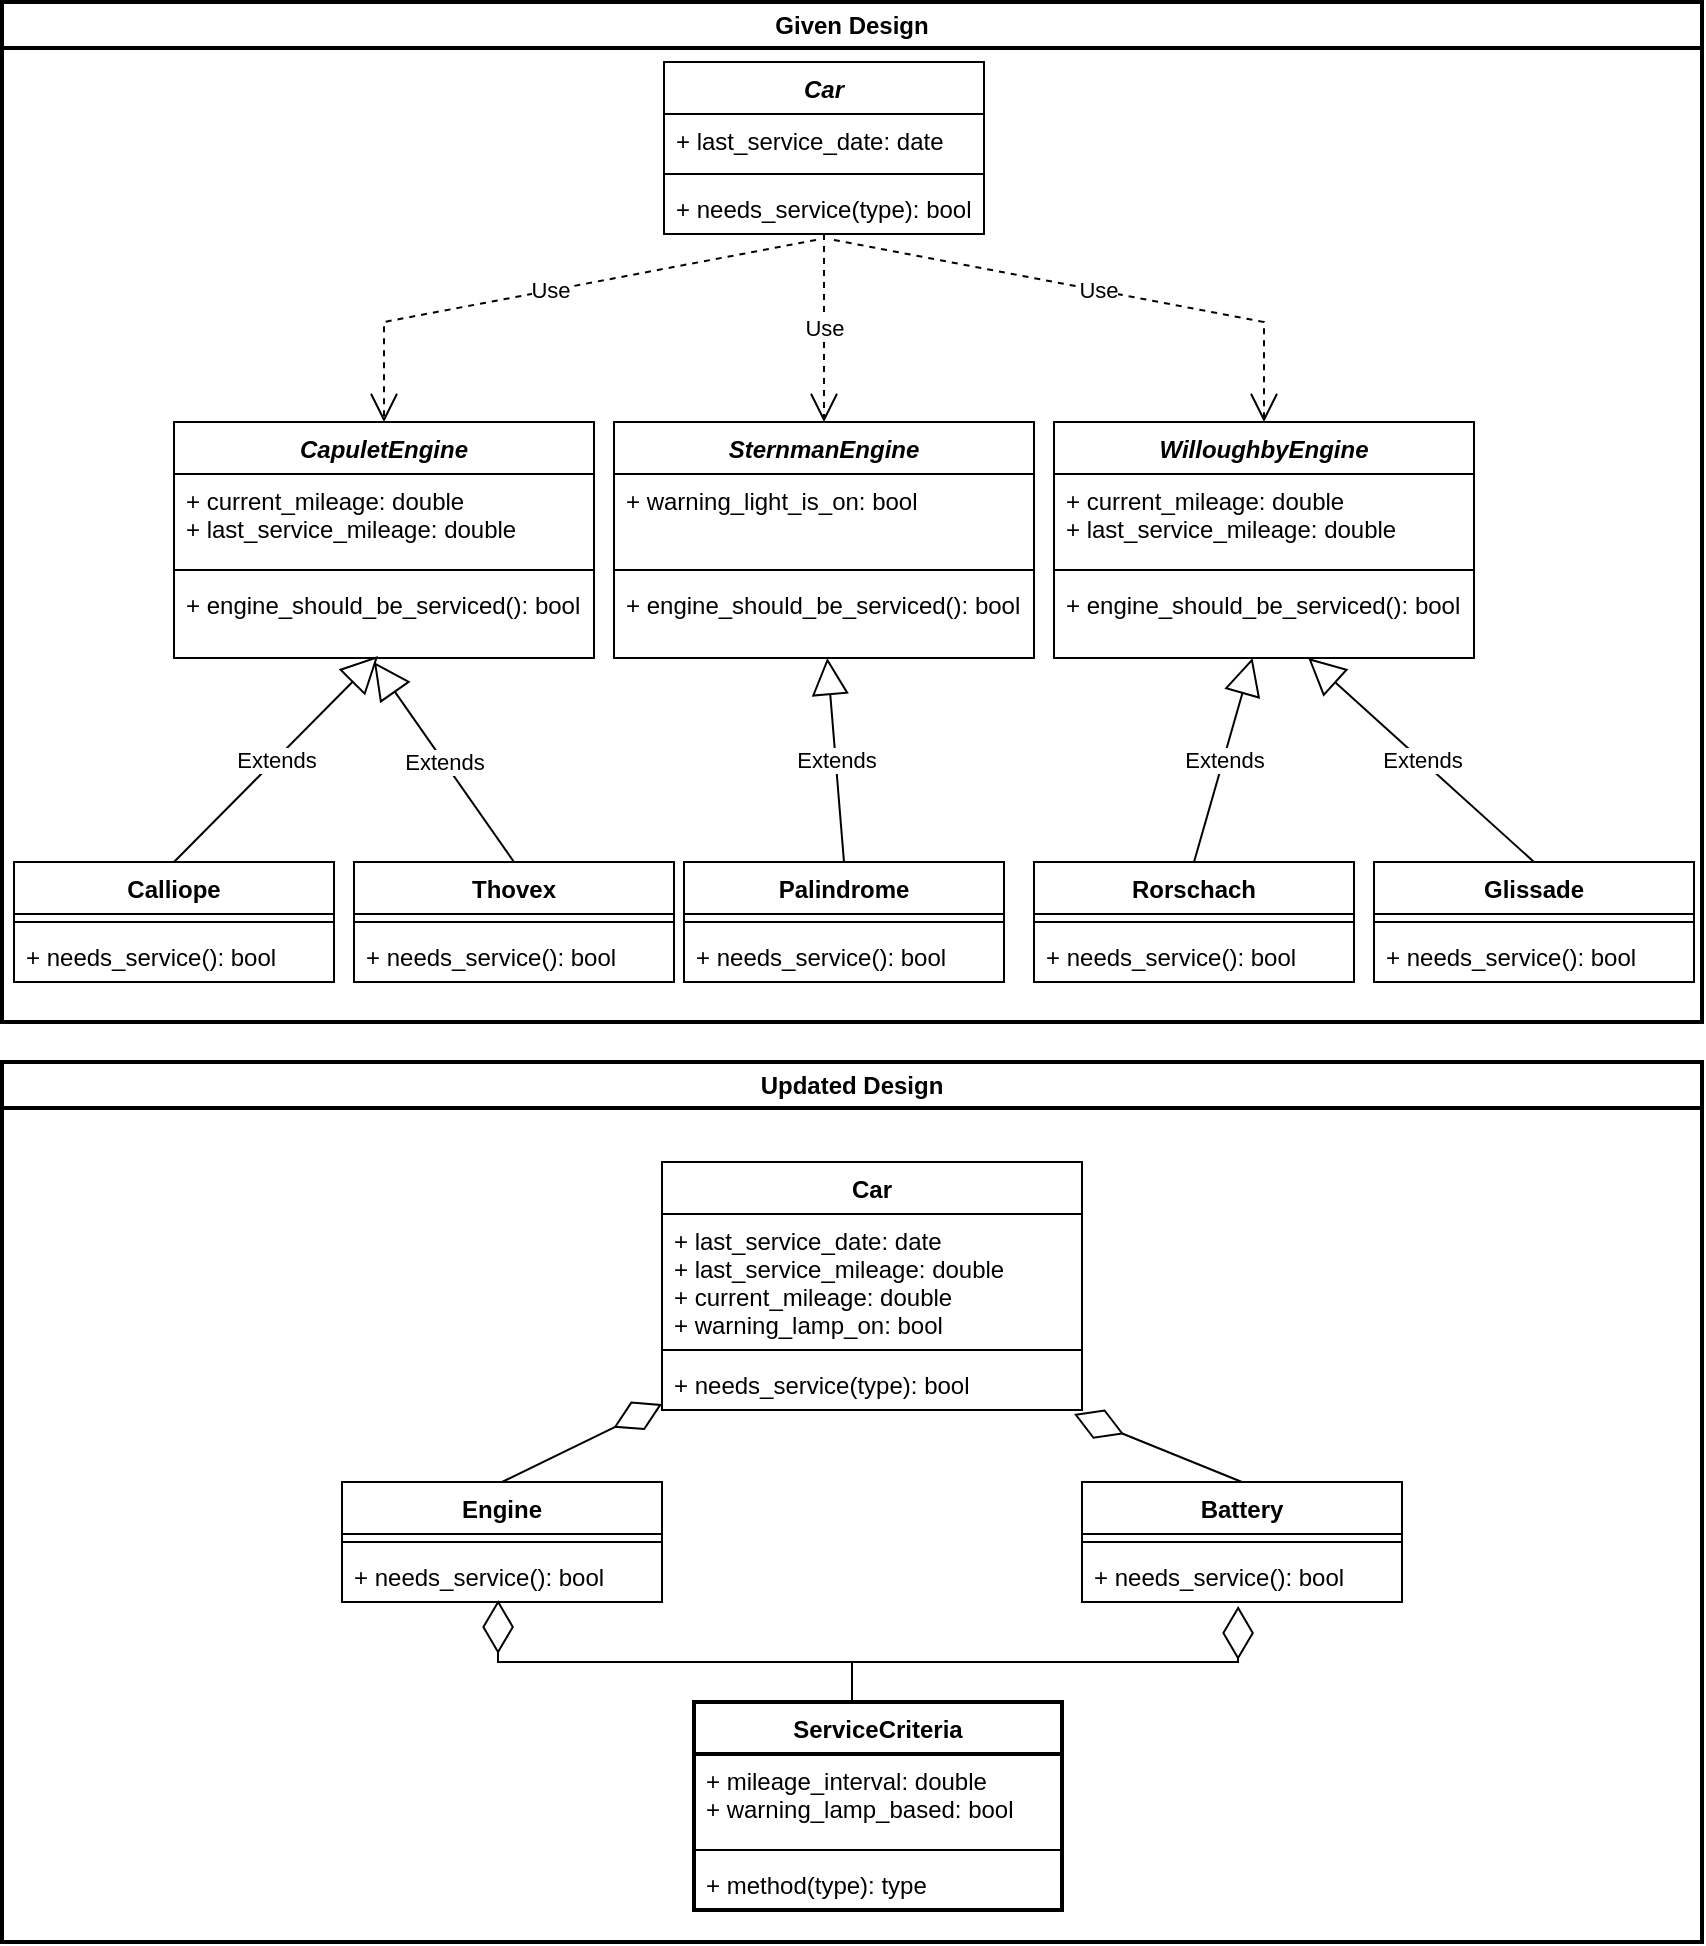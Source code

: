 <mxfile version="20.7.4" type="github">
  <diagram id="OjBlbAPcfnCf5c-En76i" name="Page-1">
    <mxGraphModel dx="1803" dy="569" grid="1" gridSize="10" guides="1" tooltips="1" connect="1" arrows="1" fold="1" page="1" pageScale="1" pageWidth="850" pageHeight="1100" math="0" shadow="0">
      <root>
        <mxCell id="0" />
        <mxCell id="1" parent="0" />
        <mxCell id="H73mG0Dj4uBCx9uo9CkF-41" value="" style="group" parent="1" vertex="1" connectable="0">
          <mxGeometry x="6" y="40" width="840" height="460" as="geometry" />
        </mxCell>
        <mxCell id="wHQhuPlojjVulIKnV89K-1" value="CapuletEngine" style="swimlane;fontStyle=3;align=center;verticalAlign=top;childLayout=stackLayout;horizontal=1;startSize=26;horizontalStack=0;resizeParent=1;resizeParentMax=0;resizeLast=0;collapsible=1;marginBottom=0;flipH=0;" parent="H73mG0Dj4uBCx9uo9CkF-41" vertex="1">
          <mxGeometry x="80" y="180" width="210" height="118" as="geometry" />
        </mxCell>
        <mxCell id="wHQhuPlojjVulIKnV89K-2" value="+ current_mileage: double&#xa;+ last_service_mileage: double" style="text;strokeColor=none;fillColor=none;align=left;verticalAlign=top;spacingLeft=4;spacingRight=4;overflow=hidden;rotatable=0;points=[[0,0.5],[1,0.5]];portConstraint=eastwest;" parent="wHQhuPlojjVulIKnV89K-1" vertex="1">
          <mxGeometry y="26" width="210" height="44" as="geometry" />
        </mxCell>
        <mxCell id="wHQhuPlojjVulIKnV89K-3" value="" style="line;strokeWidth=1;fillColor=none;align=left;verticalAlign=middle;spacingTop=-1;spacingLeft=3;spacingRight=3;rotatable=0;labelPosition=right;points=[];portConstraint=eastwest;strokeColor=inherit;" parent="wHQhuPlojjVulIKnV89K-1" vertex="1">
          <mxGeometry y="70" width="210" height="8" as="geometry" />
        </mxCell>
        <mxCell id="wHQhuPlojjVulIKnV89K-4" value="+ engine_should_be_serviced(): bool" style="text;strokeColor=none;fillColor=none;align=left;verticalAlign=top;spacingLeft=4;spacingRight=4;overflow=hidden;rotatable=0;points=[[0,0.5],[1,0.5]];portConstraint=eastwest;" parent="wHQhuPlojjVulIKnV89K-1" vertex="1">
          <mxGeometry y="78" width="210" height="40" as="geometry" />
        </mxCell>
        <mxCell id="H73mG0Dj4uBCx9uo9CkF-5" value="Car" style="swimlane;fontStyle=3;align=center;verticalAlign=top;childLayout=stackLayout;horizontal=1;startSize=26;horizontalStack=0;resizeParent=1;resizeParentMax=0;resizeLast=0;collapsible=1;marginBottom=0;" parent="H73mG0Dj4uBCx9uo9CkF-41" vertex="1">
          <mxGeometry x="325" width="160" height="86" as="geometry" />
        </mxCell>
        <mxCell id="H73mG0Dj4uBCx9uo9CkF-6" value="+ last_service_date: date" style="text;strokeColor=none;fillColor=none;align=left;verticalAlign=top;spacingLeft=4;spacingRight=4;overflow=hidden;rotatable=0;points=[[0,0.5],[1,0.5]];portConstraint=eastwest;" parent="H73mG0Dj4uBCx9uo9CkF-5" vertex="1">
          <mxGeometry y="26" width="160" height="26" as="geometry" />
        </mxCell>
        <mxCell id="H73mG0Dj4uBCx9uo9CkF-7" value="" style="line;strokeWidth=1;fillColor=none;align=left;verticalAlign=middle;spacingTop=-1;spacingLeft=3;spacingRight=3;rotatable=0;labelPosition=right;points=[];portConstraint=eastwest;strokeColor=inherit;" parent="H73mG0Dj4uBCx9uo9CkF-5" vertex="1">
          <mxGeometry y="52" width="160" height="8" as="geometry" />
        </mxCell>
        <mxCell id="H73mG0Dj4uBCx9uo9CkF-8" value="+ needs_service(type): bool" style="text;strokeColor=none;fillColor=none;align=left;verticalAlign=top;spacingLeft=4;spacingRight=4;overflow=hidden;rotatable=0;points=[[0,0.5],[1,0.5]];portConstraint=eastwest;fontStyle=0" parent="H73mG0Dj4uBCx9uo9CkF-5" vertex="1">
          <mxGeometry y="60" width="160" height="26" as="geometry" />
        </mxCell>
        <mxCell id="H73mG0Dj4uBCx9uo9CkF-9" value="Use" style="endArrow=open;endSize=12;dashed=1;html=1;rounded=0;exitX=0.475;exitY=1.115;exitDx=0;exitDy=0;exitPerimeter=0;entryX=0.5;entryY=0;entryDx=0;entryDy=0;" parent="H73mG0Dj4uBCx9uo9CkF-41" source="H73mG0Dj4uBCx9uo9CkF-8" target="wHQhuPlojjVulIKnV89K-1" edge="1">
          <mxGeometry width="160" relative="1" as="geometry">
            <mxPoint x="380" y="230" as="sourcePoint" />
            <mxPoint x="540" y="230" as="targetPoint" />
            <Array as="points">
              <mxPoint x="185" y="130" />
            </Array>
          </mxGeometry>
        </mxCell>
        <mxCell id="H73mG0Dj4uBCx9uo9CkF-10" value="SternmanEngine" style="swimlane;fontStyle=3;align=center;verticalAlign=top;childLayout=stackLayout;horizontal=1;startSize=26;horizontalStack=0;resizeParent=1;resizeParentMax=0;resizeLast=0;collapsible=1;marginBottom=0;flipH=0;" parent="H73mG0Dj4uBCx9uo9CkF-41" vertex="1">
          <mxGeometry x="300" y="180" width="210" height="118" as="geometry" />
        </mxCell>
        <mxCell id="H73mG0Dj4uBCx9uo9CkF-11" value="+ warning_light_is_on: bool" style="text;strokeColor=none;fillColor=none;align=left;verticalAlign=top;spacingLeft=4;spacingRight=4;overflow=hidden;rotatable=0;points=[[0,0.5],[1,0.5]];portConstraint=eastwest;" parent="H73mG0Dj4uBCx9uo9CkF-10" vertex="1">
          <mxGeometry y="26" width="210" height="44" as="geometry" />
        </mxCell>
        <mxCell id="H73mG0Dj4uBCx9uo9CkF-12" value="" style="line;strokeWidth=1;fillColor=none;align=left;verticalAlign=middle;spacingTop=-1;spacingLeft=3;spacingRight=3;rotatable=0;labelPosition=right;points=[];portConstraint=eastwest;strokeColor=inherit;" parent="H73mG0Dj4uBCx9uo9CkF-10" vertex="1">
          <mxGeometry y="70" width="210" height="8" as="geometry" />
        </mxCell>
        <mxCell id="H73mG0Dj4uBCx9uo9CkF-13" value="+ engine_should_be_serviced(): bool" style="text;strokeColor=none;fillColor=none;align=left;verticalAlign=top;spacingLeft=4;spacingRight=4;overflow=hidden;rotatable=0;points=[[0,0.5],[1,0.5]];portConstraint=eastwest;" parent="H73mG0Dj4uBCx9uo9CkF-10" vertex="1">
          <mxGeometry y="78" width="210" height="40" as="geometry" />
        </mxCell>
        <mxCell id="H73mG0Dj4uBCx9uo9CkF-14" value="Use" style="endArrow=open;endSize=12;dashed=1;html=1;rounded=0;entryX=0.5;entryY=0;entryDx=0;entryDy=0;" parent="H73mG0Dj4uBCx9uo9CkF-41" source="H73mG0Dj4uBCx9uo9CkF-8" target="H73mG0Dj4uBCx9uo9CkF-10" edge="1">
          <mxGeometry width="160" relative="1" as="geometry">
            <mxPoint x="391" y="99" as="sourcePoint" />
            <mxPoint x="195" y="190" as="targetPoint" />
            <Array as="points" />
          </mxGeometry>
        </mxCell>
        <mxCell id="H73mG0Dj4uBCx9uo9CkF-15" value="WilloughbyEngine" style="swimlane;fontStyle=3;align=center;verticalAlign=top;childLayout=stackLayout;horizontal=1;startSize=26;horizontalStack=0;resizeParent=1;resizeParentMax=0;resizeLast=0;collapsible=1;marginBottom=0;flipH=0;" parent="H73mG0Dj4uBCx9uo9CkF-41" vertex="1">
          <mxGeometry x="520" y="180" width="210" height="118" as="geometry" />
        </mxCell>
        <mxCell id="H73mG0Dj4uBCx9uo9CkF-16" value="+ current_mileage: double&#xa;+ last_service_mileage: double" style="text;strokeColor=none;fillColor=none;align=left;verticalAlign=top;spacingLeft=4;spacingRight=4;overflow=hidden;rotatable=0;points=[[0,0.5],[1,0.5]];portConstraint=eastwest;" parent="H73mG0Dj4uBCx9uo9CkF-15" vertex="1">
          <mxGeometry y="26" width="210" height="44" as="geometry" />
        </mxCell>
        <mxCell id="H73mG0Dj4uBCx9uo9CkF-17" value="" style="line;strokeWidth=1;fillColor=none;align=left;verticalAlign=middle;spacingTop=-1;spacingLeft=3;spacingRight=3;rotatable=0;labelPosition=right;points=[];portConstraint=eastwest;strokeColor=inherit;" parent="H73mG0Dj4uBCx9uo9CkF-15" vertex="1">
          <mxGeometry y="70" width="210" height="8" as="geometry" />
        </mxCell>
        <mxCell id="H73mG0Dj4uBCx9uo9CkF-18" value="+ engine_should_be_serviced(): bool" style="text;strokeColor=none;fillColor=none;align=left;verticalAlign=top;spacingLeft=4;spacingRight=4;overflow=hidden;rotatable=0;points=[[0,0.5],[1,0.5]];portConstraint=eastwest;" parent="H73mG0Dj4uBCx9uo9CkF-15" vertex="1">
          <mxGeometry y="78" width="210" height="40" as="geometry" />
        </mxCell>
        <mxCell id="H73mG0Dj4uBCx9uo9CkF-19" value="Use" style="endArrow=open;endSize=12;dashed=1;html=1;rounded=0;entryX=0.5;entryY=0;entryDx=0;entryDy=0;exitX=0.531;exitY=1.115;exitDx=0;exitDy=0;exitPerimeter=0;" parent="H73mG0Dj4uBCx9uo9CkF-41" source="H73mG0Dj4uBCx9uo9CkF-8" target="H73mG0Dj4uBCx9uo9CkF-15" edge="1">
          <mxGeometry width="160" relative="1" as="geometry">
            <mxPoint x="397.43" y="96" as="sourcePoint" />
            <mxPoint x="415" y="190" as="targetPoint" />
            <Array as="points">
              <mxPoint x="625" y="130" />
            </Array>
          </mxGeometry>
        </mxCell>
        <mxCell id="H73mG0Dj4uBCx9uo9CkF-20" value="Calliope" style="swimlane;fontStyle=1;align=center;verticalAlign=top;childLayout=stackLayout;horizontal=1;startSize=26;horizontalStack=0;resizeParent=1;resizeParentMax=0;resizeLast=0;collapsible=1;marginBottom=0;" parent="H73mG0Dj4uBCx9uo9CkF-41" vertex="1">
          <mxGeometry y="400" width="160" height="60" as="geometry" />
        </mxCell>
        <mxCell id="H73mG0Dj4uBCx9uo9CkF-22" value="" style="line;strokeWidth=1;fillColor=none;align=left;verticalAlign=middle;spacingTop=-1;spacingLeft=3;spacingRight=3;rotatable=0;labelPosition=right;points=[];portConstraint=eastwest;strokeColor=inherit;" parent="H73mG0Dj4uBCx9uo9CkF-20" vertex="1">
          <mxGeometry y="26" width="160" height="8" as="geometry" />
        </mxCell>
        <mxCell id="H73mG0Dj4uBCx9uo9CkF-23" value="+ needs_service(): bool" style="text;strokeColor=none;fillColor=none;align=left;verticalAlign=top;spacingLeft=4;spacingRight=4;overflow=hidden;rotatable=0;points=[[0,0.5],[1,0.5]];portConstraint=eastwest;" parent="H73mG0Dj4uBCx9uo9CkF-20" vertex="1">
          <mxGeometry y="34" width="160" height="26" as="geometry" />
        </mxCell>
        <mxCell id="H73mG0Dj4uBCx9uo9CkF-24" value="Thovex" style="swimlane;fontStyle=1;align=center;verticalAlign=top;childLayout=stackLayout;horizontal=1;startSize=26;horizontalStack=0;resizeParent=1;resizeParentMax=0;resizeLast=0;collapsible=1;marginBottom=0;" parent="H73mG0Dj4uBCx9uo9CkF-41" vertex="1">
          <mxGeometry x="170" y="400" width="160" height="60" as="geometry" />
        </mxCell>
        <mxCell id="H73mG0Dj4uBCx9uo9CkF-25" value="" style="line;strokeWidth=1;fillColor=none;align=left;verticalAlign=middle;spacingTop=-1;spacingLeft=3;spacingRight=3;rotatable=0;labelPosition=right;points=[];portConstraint=eastwest;strokeColor=inherit;" parent="H73mG0Dj4uBCx9uo9CkF-24" vertex="1">
          <mxGeometry y="26" width="160" height="8" as="geometry" />
        </mxCell>
        <mxCell id="H73mG0Dj4uBCx9uo9CkF-26" value="+ needs_service(): bool" style="text;strokeColor=none;fillColor=none;align=left;verticalAlign=top;spacingLeft=4;spacingRight=4;overflow=hidden;rotatable=0;points=[[0,0.5],[1,0.5]];portConstraint=eastwest;" parent="H73mG0Dj4uBCx9uo9CkF-24" vertex="1">
          <mxGeometry y="34" width="160" height="26" as="geometry" />
        </mxCell>
        <mxCell id="H73mG0Dj4uBCx9uo9CkF-27" value="Palindrome" style="swimlane;fontStyle=1;align=center;verticalAlign=top;childLayout=stackLayout;horizontal=1;startSize=26;horizontalStack=0;resizeParent=1;resizeParentMax=0;resizeLast=0;collapsible=1;marginBottom=0;" parent="H73mG0Dj4uBCx9uo9CkF-41" vertex="1">
          <mxGeometry x="335" y="400" width="160" height="60" as="geometry" />
        </mxCell>
        <mxCell id="H73mG0Dj4uBCx9uo9CkF-28" value="" style="line;strokeWidth=1;fillColor=none;align=left;verticalAlign=middle;spacingTop=-1;spacingLeft=3;spacingRight=3;rotatable=0;labelPosition=right;points=[];portConstraint=eastwest;strokeColor=inherit;" parent="H73mG0Dj4uBCx9uo9CkF-27" vertex="1">
          <mxGeometry y="26" width="160" height="8" as="geometry" />
        </mxCell>
        <mxCell id="H73mG0Dj4uBCx9uo9CkF-29" value="+ needs_service(): bool" style="text;strokeColor=none;fillColor=none;align=left;verticalAlign=top;spacingLeft=4;spacingRight=4;overflow=hidden;rotatable=0;points=[[0,0.5],[1,0.5]];portConstraint=eastwest;" parent="H73mG0Dj4uBCx9uo9CkF-27" vertex="1">
          <mxGeometry y="34" width="160" height="26" as="geometry" />
        </mxCell>
        <mxCell id="H73mG0Dj4uBCx9uo9CkF-30" value="Rorschach" style="swimlane;fontStyle=1;align=center;verticalAlign=top;childLayout=stackLayout;horizontal=1;startSize=26;horizontalStack=0;resizeParent=1;resizeParentMax=0;resizeLast=0;collapsible=1;marginBottom=0;" parent="H73mG0Dj4uBCx9uo9CkF-41" vertex="1">
          <mxGeometry x="510" y="400" width="160" height="60" as="geometry" />
        </mxCell>
        <mxCell id="H73mG0Dj4uBCx9uo9CkF-31" value="" style="line;strokeWidth=1;fillColor=none;align=left;verticalAlign=middle;spacingTop=-1;spacingLeft=3;spacingRight=3;rotatable=0;labelPosition=right;points=[];portConstraint=eastwest;strokeColor=inherit;" parent="H73mG0Dj4uBCx9uo9CkF-30" vertex="1">
          <mxGeometry y="26" width="160" height="8" as="geometry" />
        </mxCell>
        <mxCell id="H73mG0Dj4uBCx9uo9CkF-32" value="+ needs_service(): bool" style="text;strokeColor=none;fillColor=none;align=left;verticalAlign=top;spacingLeft=4;spacingRight=4;overflow=hidden;rotatable=0;points=[[0,0.5],[1,0.5]];portConstraint=eastwest;" parent="H73mG0Dj4uBCx9uo9CkF-30" vertex="1">
          <mxGeometry y="34" width="160" height="26" as="geometry" />
        </mxCell>
        <mxCell id="H73mG0Dj4uBCx9uo9CkF-33" value="Glissade" style="swimlane;fontStyle=1;align=center;verticalAlign=top;childLayout=stackLayout;horizontal=1;startSize=26;horizontalStack=0;resizeParent=1;resizeParentMax=0;resizeLast=0;collapsible=1;marginBottom=0;" parent="H73mG0Dj4uBCx9uo9CkF-41" vertex="1">
          <mxGeometry x="680" y="400" width="160" height="60" as="geometry" />
        </mxCell>
        <mxCell id="H73mG0Dj4uBCx9uo9CkF-34" value="" style="line;strokeWidth=1;fillColor=none;align=left;verticalAlign=middle;spacingTop=-1;spacingLeft=3;spacingRight=3;rotatable=0;labelPosition=right;points=[];portConstraint=eastwest;strokeColor=inherit;" parent="H73mG0Dj4uBCx9uo9CkF-33" vertex="1">
          <mxGeometry y="26" width="160" height="8" as="geometry" />
        </mxCell>
        <mxCell id="H73mG0Dj4uBCx9uo9CkF-35" value="+ needs_service(): bool" style="text;strokeColor=none;fillColor=none;align=left;verticalAlign=top;spacingLeft=4;spacingRight=4;overflow=hidden;rotatable=0;points=[[0,0.5],[1,0.5]];portConstraint=eastwest;" parent="H73mG0Dj4uBCx9uo9CkF-33" vertex="1">
          <mxGeometry y="34" width="160" height="26" as="geometry" />
        </mxCell>
        <mxCell id="H73mG0Dj4uBCx9uo9CkF-36" value="Extends" style="endArrow=block;endSize=16;endFill=0;html=1;rounded=0;exitX=0.5;exitY=0;exitDx=0;exitDy=0;" parent="H73mG0Dj4uBCx9uo9CkF-41" source="H73mG0Dj4uBCx9uo9CkF-27" target="H73mG0Dj4uBCx9uo9CkF-13" edge="1">
          <mxGeometry width="160" relative="1" as="geometry">
            <mxPoint x="330" y="290" as="sourcePoint" />
            <mxPoint x="490" y="290" as="targetPoint" />
          </mxGeometry>
        </mxCell>
        <mxCell id="H73mG0Dj4uBCx9uo9CkF-37" value="Extends" style="endArrow=block;endSize=16;endFill=0;html=1;rounded=0;exitX=0.5;exitY=0;exitDx=0;exitDy=0;" parent="H73mG0Dj4uBCx9uo9CkF-41" source="H73mG0Dj4uBCx9uo9CkF-30" target="H73mG0Dj4uBCx9uo9CkF-18" edge="1">
          <mxGeometry width="160" relative="1" as="geometry">
            <mxPoint x="340" y="300" as="sourcePoint" />
            <mxPoint x="500" y="300" as="targetPoint" />
          </mxGeometry>
        </mxCell>
        <mxCell id="H73mG0Dj4uBCx9uo9CkF-38" value="Extends" style="endArrow=block;endSize=16;endFill=0;html=1;rounded=0;exitX=0.5;exitY=0;exitDx=0;exitDy=0;" parent="H73mG0Dj4uBCx9uo9CkF-41" source="H73mG0Dj4uBCx9uo9CkF-33" target="H73mG0Dj4uBCx9uo9CkF-18" edge="1">
          <mxGeometry width="160" relative="1" as="geometry">
            <mxPoint x="350" y="310" as="sourcePoint" />
            <mxPoint x="510" y="310" as="targetPoint" />
          </mxGeometry>
        </mxCell>
        <mxCell id="H73mG0Dj4uBCx9uo9CkF-39" value="Extends" style="endArrow=block;endSize=16;endFill=0;html=1;rounded=0;exitX=0.5;exitY=0;exitDx=0;exitDy=0;" parent="H73mG0Dj4uBCx9uo9CkF-41" source="H73mG0Dj4uBCx9uo9CkF-24" edge="1">
          <mxGeometry width="160" relative="1" as="geometry">
            <mxPoint x="360" y="320" as="sourcePoint" />
            <mxPoint x="180" y="300" as="targetPoint" />
          </mxGeometry>
        </mxCell>
        <mxCell id="H73mG0Dj4uBCx9uo9CkF-40" value="Extends" style="endArrow=block;endSize=16;endFill=0;html=1;rounded=0;exitX=0.5;exitY=0;exitDx=0;exitDy=0;entryX=0.486;entryY=0.975;entryDx=0;entryDy=0;entryPerimeter=0;" parent="H73mG0Dj4uBCx9uo9CkF-41" source="H73mG0Dj4uBCx9uo9CkF-20" target="wHQhuPlojjVulIKnV89K-4" edge="1">
          <mxGeometry width="160" relative="1" as="geometry">
            <mxPoint x="370" y="330" as="sourcePoint" />
            <mxPoint x="530" y="330" as="targetPoint" />
          </mxGeometry>
        </mxCell>
        <mxCell id="H73mG0Dj4uBCx9uo9CkF-43" value="Given Design" style="swimlane;whiteSpace=wrap;html=1;strokeColor=default;strokeWidth=2;" parent="1" vertex="1">
          <mxGeometry y="10" width="850" height="510" as="geometry" />
        </mxCell>
        <mxCell id="m36ua5TqmApTY6tkfIwN-1" value="Updated Design" style="swimlane;whiteSpace=wrap;html=1;strokeColor=default;strokeWidth=2;" vertex="1" parent="1">
          <mxGeometry y="540" width="850" height="440" as="geometry" />
        </mxCell>
        <mxCell id="m36ua5TqmApTY6tkfIwN-2" value="Car" style="swimlane;fontStyle=1;align=center;verticalAlign=top;childLayout=stackLayout;horizontal=1;startSize=26;horizontalStack=0;resizeParent=1;resizeParentMax=0;resizeLast=0;collapsible=1;marginBottom=0;" vertex="1" parent="m36ua5TqmApTY6tkfIwN-1">
          <mxGeometry x="330" y="50" width="210" height="124" as="geometry" />
        </mxCell>
        <mxCell id="m36ua5TqmApTY6tkfIwN-3" value="+ last_service_date: date&#xa;+ last_service_mileage: double&#xa;+ current_mileage: double&#xa;+ warning_lamp_on: bool" style="text;strokeColor=none;fillColor=none;align=left;verticalAlign=top;spacingLeft=4;spacingRight=4;overflow=hidden;rotatable=0;points=[[0,0.5],[1,0.5]];portConstraint=eastwest;" vertex="1" parent="m36ua5TqmApTY6tkfIwN-2">
          <mxGeometry y="26" width="210" height="64" as="geometry" />
        </mxCell>
        <mxCell id="m36ua5TqmApTY6tkfIwN-4" value="" style="line;strokeWidth=1;fillColor=none;align=left;verticalAlign=middle;spacingTop=-1;spacingLeft=3;spacingRight=3;rotatable=0;labelPosition=right;points=[];portConstraint=eastwest;strokeColor=inherit;" vertex="1" parent="m36ua5TqmApTY6tkfIwN-2">
          <mxGeometry y="90" width="210" height="8" as="geometry" />
        </mxCell>
        <mxCell id="m36ua5TqmApTY6tkfIwN-5" value="+ needs_service(type): bool" style="text;strokeColor=none;fillColor=none;align=left;verticalAlign=top;spacingLeft=4;spacingRight=4;overflow=hidden;rotatable=0;points=[[0,0.5],[1,0.5]];portConstraint=eastwest;fontStyle=0" vertex="1" parent="m36ua5TqmApTY6tkfIwN-2">
          <mxGeometry y="98" width="210" height="26" as="geometry" />
        </mxCell>
        <mxCell id="m36ua5TqmApTY6tkfIwN-6" value="Engine" style="swimlane;fontStyle=1;align=center;verticalAlign=top;childLayout=stackLayout;horizontal=1;startSize=26;horizontalStack=0;resizeParent=1;resizeParentMax=0;resizeLast=0;collapsible=1;marginBottom=0;" vertex="1" parent="m36ua5TqmApTY6tkfIwN-1">
          <mxGeometry x="170" y="210" width="160" height="60" as="geometry" />
        </mxCell>
        <mxCell id="m36ua5TqmApTY6tkfIwN-7" value="" style="line;strokeWidth=1;fillColor=none;align=left;verticalAlign=middle;spacingTop=-1;spacingLeft=3;spacingRight=3;rotatable=0;labelPosition=right;points=[];portConstraint=eastwest;strokeColor=inherit;" vertex="1" parent="m36ua5TqmApTY6tkfIwN-6">
          <mxGeometry y="26" width="160" height="8" as="geometry" />
        </mxCell>
        <mxCell id="m36ua5TqmApTY6tkfIwN-8" value="+ needs_service(): bool" style="text;strokeColor=none;fillColor=none;align=left;verticalAlign=top;spacingLeft=4;spacingRight=4;overflow=hidden;rotatable=0;points=[[0,0.5],[1,0.5]];portConstraint=eastwest;" vertex="1" parent="m36ua5TqmApTY6tkfIwN-6">
          <mxGeometry y="34" width="160" height="26" as="geometry" />
        </mxCell>
        <mxCell id="m36ua5TqmApTY6tkfIwN-9" value="Battery" style="swimlane;fontStyle=1;align=center;verticalAlign=top;childLayout=stackLayout;horizontal=1;startSize=26;horizontalStack=0;resizeParent=1;resizeParentMax=0;resizeLast=0;collapsible=1;marginBottom=0;" vertex="1" parent="m36ua5TqmApTY6tkfIwN-1">
          <mxGeometry x="540" y="210" width="160" height="60" as="geometry" />
        </mxCell>
        <mxCell id="m36ua5TqmApTY6tkfIwN-10" value="" style="line;strokeWidth=1;fillColor=none;align=left;verticalAlign=middle;spacingTop=-1;spacingLeft=3;spacingRight=3;rotatable=0;labelPosition=right;points=[];portConstraint=eastwest;strokeColor=inherit;" vertex="1" parent="m36ua5TqmApTY6tkfIwN-9">
          <mxGeometry y="26" width="160" height="8" as="geometry" />
        </mxCell>
        <mxCell id="m36ua5TqmApTY6tkfIwN-11" value="+ needs_service(): bool" style="text;strokeColor=none;fillColor=none;align=left;verticalAlign=top;spacingLeft=4;spacingRight=4;overflow=hidden;rotatable=0;points=[[0,0.5],[1,0.5]];portConstraint=eastwest;" vertex="1" parent="m36ua5TqmApTY6tkfIwN-9">
          <mxGeometry y="34" width="160" height="26" as="geometry" />
        </mxCell>
        <mxCell id="m36ua5TqmApTY6tkfIwN-12" value="" style="endArrow=diamondThin;endFill=0;endSize=24;html=1;rounded=0;exitX=0.5;exitY=0;exitDx=0;exitDy=0;entryX=0;entryY=0.885;entryDx=0;entryDy=0;entryPerimeter=0;" edge="1" parent="m36ua5TqmApTY6tkfIwN-1" source="m36ua5TqmApTY6tkfIwN-6" target="m36ua5TqmApTY6tkfIwN-5">
          <mxGeometry width="160" relative="1" as="geometry">
            <mxPoint x="340" y="160" as="sourcePoint" />
            <mxPoint x="500" y="160" as="targetPoint" />
          </mxGeometry>
        </mxCell>
        <mxCell id="m36ua5TqmApTY6tkfIwN-13" value="" style="endArrow=diamondThin;endFill=0;endSize=24;html=1;rounded=0;exitX=0.5;exitY=0;exitDx=0;exitDy=0;entryX=0.981;entryY=1.077;entryDx=0;entryDy=0;entryPerimeter=0;" edge="1" parent="m36ua5TqmApTY6tkfIwN-1" source="m36ua5TqmApTY6tkfIwN-9" target="m36ua5TqmApTY6tkfIwN-5">
          <mxGeometry width="160" relative="1" as="geometry">
            <mxPoint x="260" y="220" as="sourcePoint" />
            <mxPoint x="340" y="171.01" as="targetPoint" />
          </mxGeometry>
        </mxCell>
        <mxCell id="m36ua5TqmApTY6tkfIwN-17" value="" style="endArrow=diamondThin;endFill=0;endSize=24;html=1;rounded=0;exitX=0.5;exitY=0;exitDx=0;exitDy=0;entryX=0.488;entryY=0.962;entryDx=0;entryDy=0;entryPerimeter=0;" edge="1" parent="m36ua5TqmApTY6tkfIwN-1" target="m36ua5TqmApTY6tkfIwN-8">
          <mxGeometry width="160" relative="1" as="geometry">
            <mxPoint x="425" y="320" as="sourcePoint" />
            <mxPoint x="340" y="171.01" as="targetPoint" />
            <Array as="points">
              <mxPoint x="425" y="300" />
              <mxPoint x="248" y="300" />
            </Array>
          </mxGeometry>
        </mxCell>
        <mxCell id="m36ua5TqmApTY6tkfIwN-18" value="" style="endArrow=diamondThin;endFill=0;endSize=24;html=1;rounded=0;exitX=0.5;exitY=0;exitDx=0;exitDy=0;entryX=0.488;entryY=1.077;entryDx=0;entryDy=0;entryPerimeter=0;" edge="1" parent="m36ua5TqmApTY6tkfIwN-1" target="m36ua5TqmApTY6tkfIwN-11">
          <mxGeometry width="160" relative="1" as="geometry">
            <mxPoint x="425" y="320" as="sourcePoint" />
            <mxPoint x="350" y="181.01" as="targetPoint" />
            <Array as="points">
              <mxPoint x="425" y="300" />
              <mxPoint x="618" y="300" />
            </Array>
          </mxGeometry>
        </mxCell>
        <mxCell id="m36ua5TqmApTY6tkfIwN-19" value="ServiceCriteria" style="swimlane;fontStyle=1;align=center;verticalAlign=top;childLayout=stackLayout;horizontal=1;startSize=26;horizontalStack=0;resizeParent=1;resizeParentMax=0;resizeLast=0;collapsible=1;marginBottom=0;strokeColor=default;strokeWidth=2;" vertex="1" parent="m36ua5TqmApTY6tkfIwN-1">
          <mxGeometry x="346" y="320" width="184" height="104" as="geometry" />
        </mxCell>
        <mxCell id="m36ua5TqmApTY6tkfIwN-20" value="+ mileage_interval: double&#xa;+ warning_lamp_based: bool" style="text;strokeColor=none;fillColor=none;align=left;verticalAlign=top;spacingLeft=4;spacingRight=4;overflow=hidden;rotatable=0;points=[[0,0.5],[1,0.5]];portConstraint=eastwest;strokeWidth=2;" vertex="1" parent="m36ua5TqmApTY6tkfIwN-19">
          <mxGeometry y="26" width="184" height="44" as="geometry" />
        </mxCell>
        <mxCell id="m36ua5TqmApTY6tkfIwN-21" value="" style="line;strokeWidth=1;fillColor=none;align=left;verticalAlign=middle;spacingTop=-1;spacingLeft=3;spacingRight=3;rotatable=0;labelPosition=right;points=[];portConstraint=eastwest;strokeColor=inherit;" vertex="1" parent="m36ua5TqmApTY6tkfIwN-19">
          <mxGeometry y="70" width="184" height="8" as="geometry" />
        </mxCell>
        <mxCell id="m36ua5TqmApTY6tkfIwN-22" value="+ method(type): type" style="text;strokeColor=none;fillColor=none;align=left;verticalAlign=top;spacingLeft=4;spacingRight=4;overflow=hidden;rotatable=0;points=[[0,0.5],[1,0.5]];portConstraint=eastwest;strokeWidth=2;" vertex="1" parent="m36ua5TqmApTY6tkfIwN-19">
          <mxGeometry y="78" width="184" height="26" as="geometry" />
        </mxCell>
      </root>
    </mxGraphModel>
  </diagram>
</mxfile>
